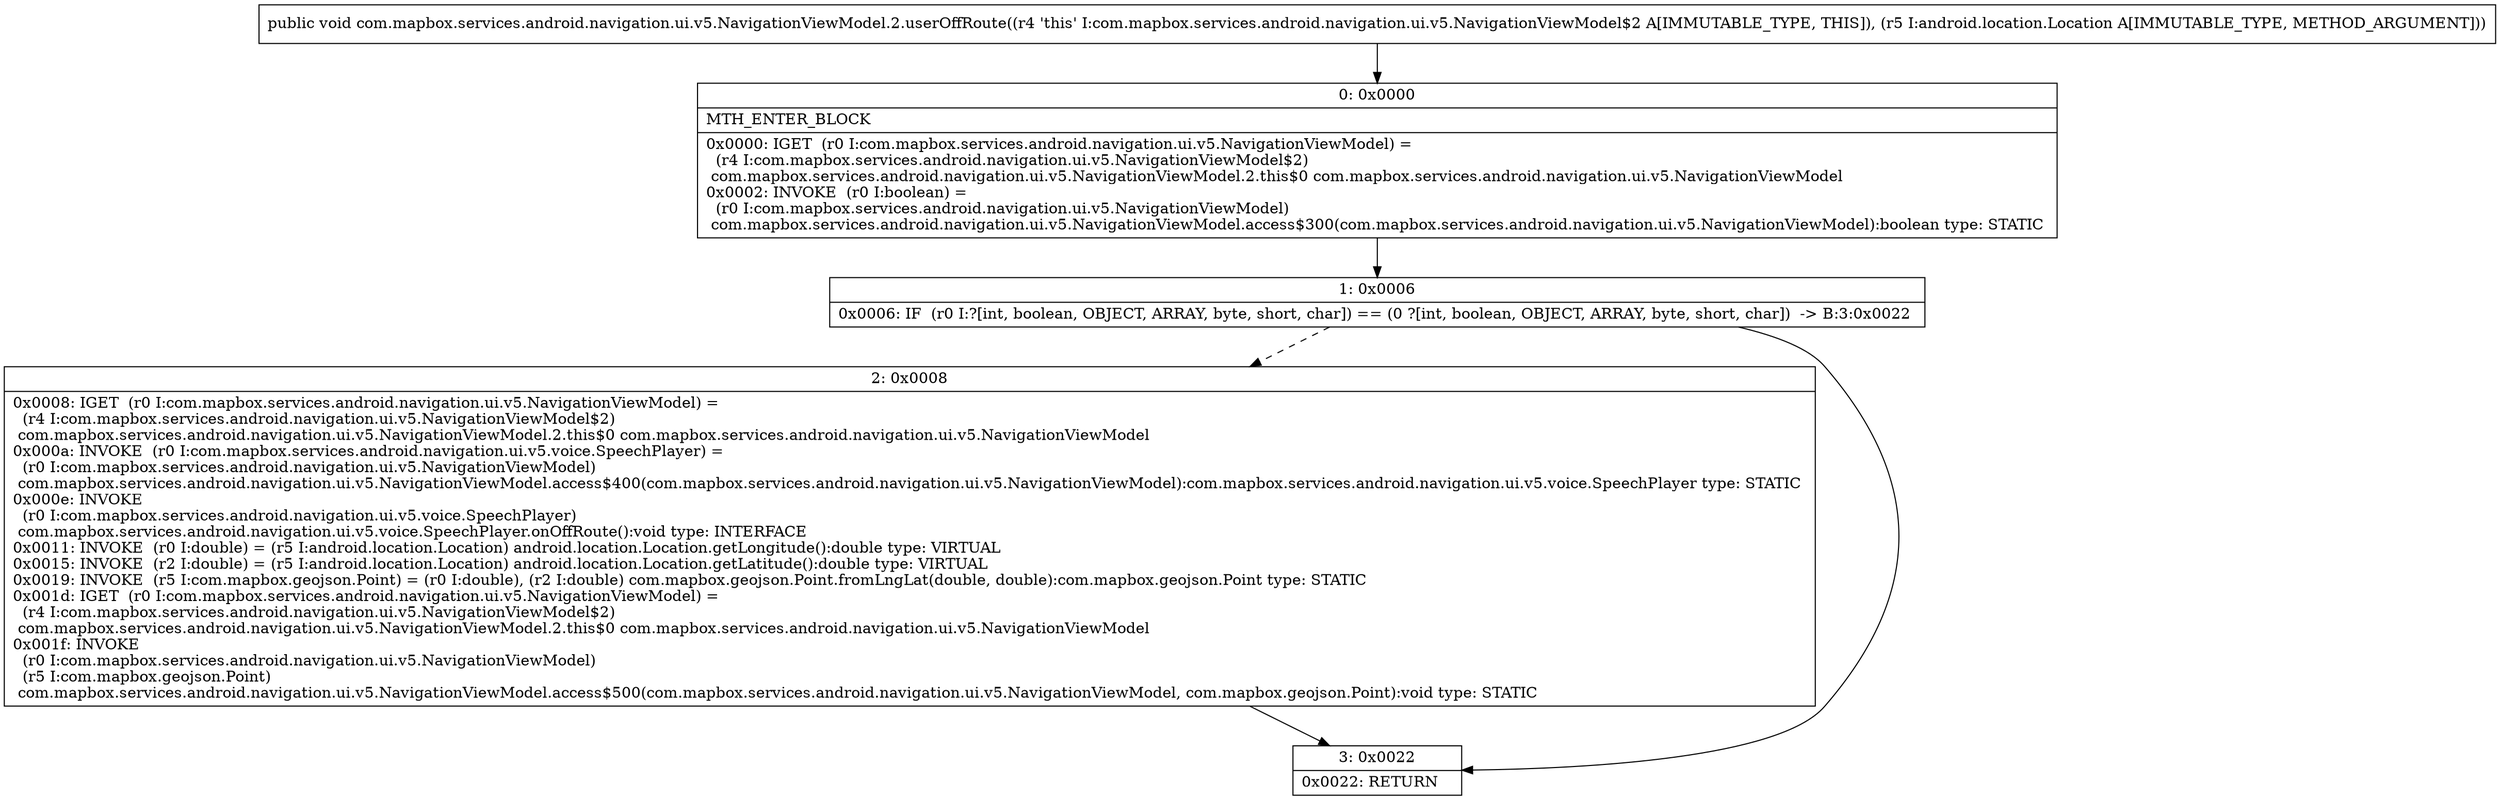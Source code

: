 digraph "CFG forcom.mapbox.services.android.navigation.ui.v5.NavigationViewModel.2.userOffRoute(Landroid\/location\/Location;)V" {
Node_0 [shape=record,label="{0\:\ 0x0000|MTH_ENTER_BLOCK\l|0x0000: IGET  (r0 I:com.mapbox.services.android.navigation.ui.v5.NavigationViewModel) = \l  (r4 I:com.mapbox.services.android.navigation.ui.v5.NavigationViewModel$2)\l com.mapbox.services.android.navigation.ui.v5.NavigationViewModel.2.this$0 com.mapbox.services.android.navigation.ui.v5.NavigationViewModel \l0x0002: INVOKE  (r0 I:boolean) = \l  (r0 I:com.mapbox.services.android.navigation.ui.v5.NavigationViewModel)\l com.mapbox.services.android.navigation.ui.v5.NavigationViewModel.access$300(com.mapbox.services.android.navigation.ui.v5.NavigationViewModel):boolean type: STATIC \l}"];
Node_1 [shape=record,label="{1\:\ 0x0006|0x0006: IF  (r0 I:?[int, boolean, OBJECT, ARRAY, byte, short, char]) == (0 ?[int, boolean, OBJECT, ARRAY, byte, short, char])  \-\> B:3:0x0022 \l}"];
Node_2 [shape=record,label="{2\:\ 0x0008|0x0008: IGET  (r0 I:com.mapbox.services.android.navigation.ui.v5.NavigationViewModel) = \l  (r4 I:com.mapbox.services.android.navigation.ui.v5.NavigationViewModel$2)\l com.mapbox.services.android.navigation.ui.v5.NavigationViewModel.2.this$0 com.mapbox.services.android.navigation.ui.v5.NavigationViewModel \l0x000a: INVOKE  (r0 I:com.mapbox.services.android.navigation.ui.v5.voice.SpeechPlayer) = \l  (r0 I:com.mapbox.services.android.navigation.ui.v5.NavigationViewModel)\l com.mapbox.services.android.navigation.ui.v5.NavigationViewModel.access$400(com.mapbox.services.android.navigation.ui.v5.NavigationViewModel):com.mapbox.services.android.navigation.ui.v5.voice.SpeechPlayer type: STATIC \l0x000e: INVOKE  \l  (r0 I:com.mapbox.services.android.navigation.ui.v5.voice.SpeechPlayer)\l com.mapbox.services.android.navigation.ui.v5.voice.SpeechPlayer.onOffRoute():void type: INTERFACE \l0x0011: INVOKE  (r0 I:double) = (r5 I:android.location.Location) android.location.Location.getLongitude():double type: VIRTUAL \l0x0015: INVOKE  (r2 I:double) = (r5 I:android.location.Location) android.location.Location.getLatitude():double type: VIRTUAL \l0x0019: INVOKE  (r5 I:com.mapbox.geojson.Point) = (r0 I:double), (r2 I:double) com.mapbox.geojson.Point.fromLngLat(double, double):com.mapbox.geojson.Point type: STATIC \l0x001d: IGET  (r0 I:com.mapbox.services.android.navigation.ui.v5.NavigationViewModel) = \l  (r4 I:com.mapbox.services.android.navigation.ui.v5.NavigationViewModel$2)\l com.mapbox.services.android.navigation.ui.v5.NavigationViewModel.2.this$0 com.mapbox.services.android.navigation.ui.v5.NavigationViewModel \l0x001f: INVOKE  \l  (r0 I:com.mapbox.services.android.navigation.ui.v5.NavigationViewModel)\l  (r5 I:com.mapbox.geojson.Point)\l com.mapbox.services.android.navigation.ui.v5.NavigationViewModel.access$500(com.mapbox.services.android.navigation.ui.v5.NavigationViewModel, com.mapbox.geojson.Point):void type: STATIC \l}"];
Node_3 [shape=record,label="{3\:\ 0x0022|0x0022: RETURN   \l}"];
MethodNode[shape=record,label="{public void com.mapbox.services.android.navigation.ui.v5.NavigationViewModel.2.userOffRoute((r4 'this' I:com.mapbox.services.android.navigation.ui.v5.NavigationViewModel$2 A[IMMUTABLE_TYPE, THIS]), (r5 I:android.location.Location A[IMMUTABLE_TYPE, METHOD_ARGUMENT])) }"];
MethodNode -> Node_0;
Node_0 -> Node_1;
Node_1 -> Node_2[style=dashed];
Node_1 -> Node_3;
Node_2 -> Node_3;
}

